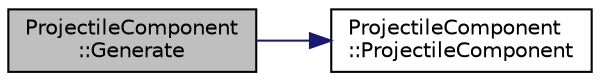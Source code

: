 digraph "ProjectileComponent::Generate"
{
  edge [fontname="Helvetica",fontsize="10",labelfontname="Helvetica",labelfontsize="10"];
  node [fontname="Helvetica",fontsize="10",shape=record];
  rankdir="LR";
  Node1 [label="ProjectileComponent\l::Generate",height=0.2,width=0.4,color="black", fillcolor="grey75", style="filled", fontcolor="black"];
  Node1 -> Node2 [color="midnightblue",fontsize="10",style="solid",fontname="Helvetica"];
  Node2 [label="ProjectileComponent\l::ProjectileComponent",height=0.2,width=0.4,color="black", fillcolor="white", style="filled",URL="$class_projectile_component.html#ae73c24b453f6015da271f56bae3a275c"];
}
